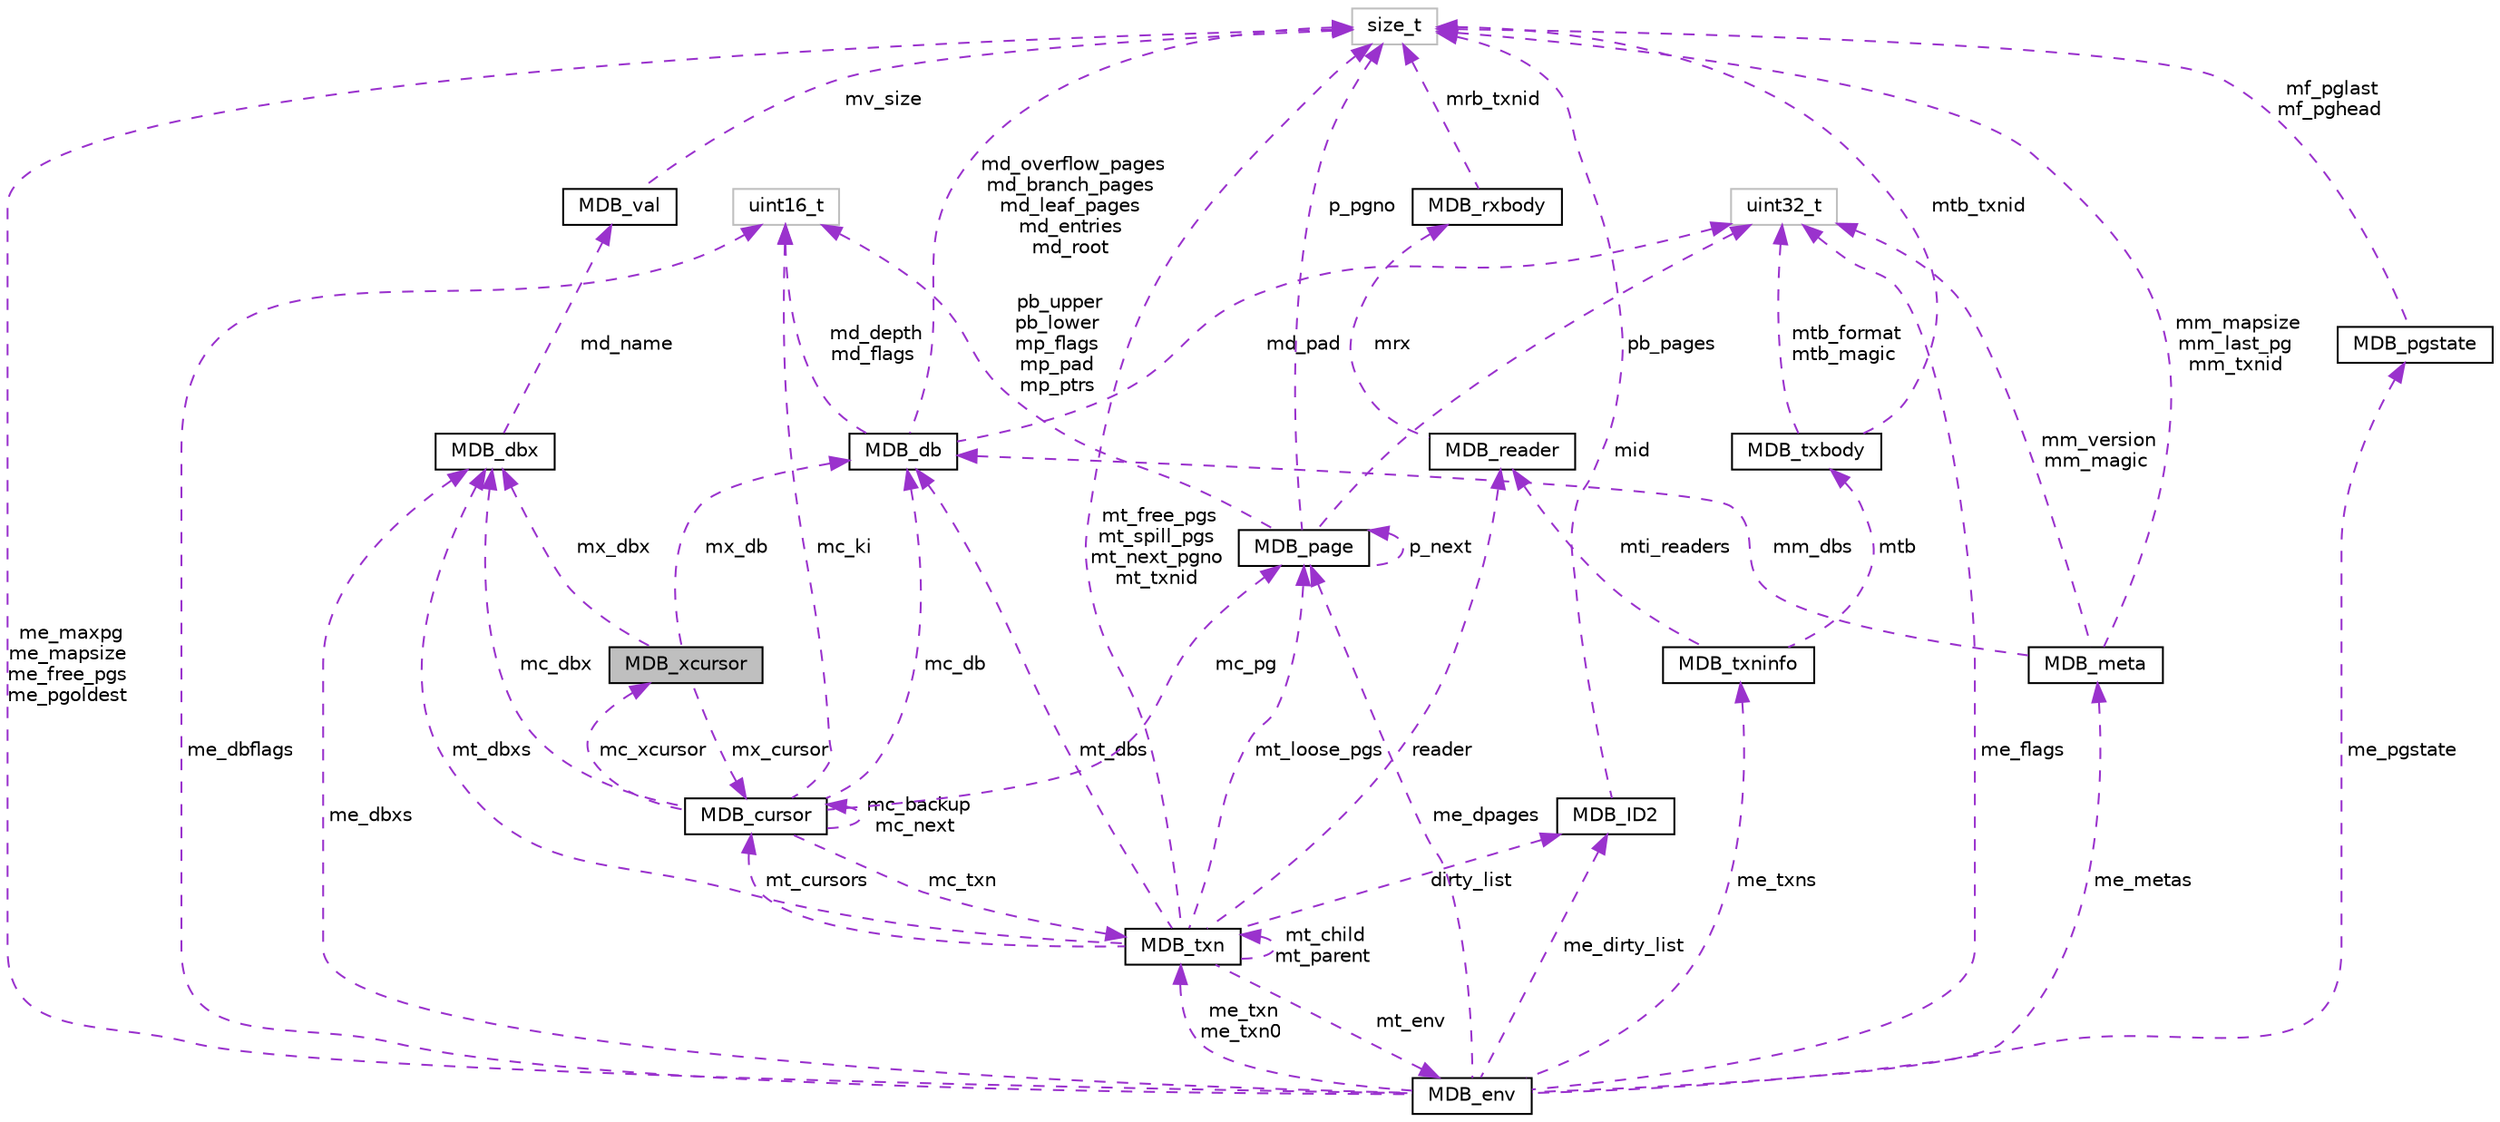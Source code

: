 digraph "MDB_xcursor"
{
  edge [fontname="Helvetica",fontsize="10",labelfontname="Helvetica",labelfontsize="10"];
  node [fontname="Helvetica",fontsize="10",shape=record];
  Node1 [label="MDB_xcursor",height=0.2,width=0.4,color="black", fillcolor="grey75", style="filled", fontcolor="black"];
  Node2 -> Node1 [dir="back",color="darkorchid3",fontsize="10",style="dashed",label=" mx_db" ,fontname="Helvetica"];
  Node2 [label="MDB_db",height=0.2,width=0.4,color="black", fillcolor="white", style="filled",URL="$struct_m_d_b__db.html"];
  Node3 -> Node2 [dir="back",color="darkorchid3",fontsize="10",style="dashed",label=" md_pad" ,fontname="Helvetica"];
  Node3 [label="uint32_t",height=0.2,width=0.4,color="grey75", fillcolor="white", style="filled"];
  Node4 -> Node2 [dir="back",color="darkorchid3",fontsize="10",style="dashed",label=" md_depth\nmd_flags" ,fontname="Helvetica"];
  Node4 [label="uint16_t",height=0.2,width=0.4,color="grey75", fillcolor="white", style="filled"];
  Node5 -> Node2 [dir="back",color="darkorchid3",fontsize="10",style="dashed",label=" md_overflow_pages\nmd_branch_pages\nmd_leaf_pages\nmd_entries\nmd_root" ,fontname="Helvetica"];
  Node5 [label="size_t",height=0.2,width=0.4,color="grey75", fillcolor="white", style="filled"];
  Node6 -> Node1 [dir="back",color="darkorchid3",fontsize="10",style="dashed",label=" mx_dbx" ,fontname="Helvetica"];
  Node6 [label="MDB_dbx",height=0.2,width=0.4,color="black", fillcolor="white", style="filled",URL="$struct_m_d_b__dbx.html"];
  Node7 -> Node6 [dir="back",color="darkorchid3",fontsize="10",style="dashed",label=" md_name" ,fontname="Helvetica"];
  Node7 [label="MDB_val",height=0.2,width=0.4,color="black", fillcolor="white", style="filled",URL="$struct_m_d_b__val.html",tooltip="Generic structure used for passing keys and data in and out of the database. "];
  Node5 -> Node7 [dir="back",color="darkorchid3",fontsize="10",style="dashed",label=" mv_size" ,fontname="Helvetica"];
  Node8 -> Node1 [dir="back",color="darkorchid3",fontsize="10",style="dashed",label=" mx_cursor" ,fontname="Helvetica"];
  Node8 [label="MDB_cursor",height=0.2,width=0.4,color="black", fillcolor="white", style="filled",URL="$struct_m_d_b__cursor.html"];
  Node2 -> Node8 [dir="back",color="darkorchid3",fontsize="10",style="dashed",label=" mc_db" ,fontname="Helvetica"];
  Node6 -> Node8 [dir="back",color="darkorchid3",fontsize="10",style="dashed",label=" mc_dbx" ,fontname="Helvetica"];
  Node4 -> Node8 [dir="back",color="darkorchid3",fontsize="10",style="dashed",label=" mc_ki" ,fontname="Helvetica"];
  Node8 -> Node8 [dir="back",color="darkorchid3",fontsize="10",style="dashed",label=" mc_backup\nmc_next" ,fontname="Helvetica"];
  Node9 -> Node8 [dir="back",color="darkorchid3",fontsize="10",style="dashed",label=" mc_txn" ,fontname="Helvetica"];
  Node9 [label="MDB_txn",height=0.2,width=0.4,color="black", fillcolor="white", style="filled",URL="$struct_m_d_b__txn.html"];
  Node2 -> Node9 [dir="back",color="darkorchid3",fontsize="10",style="dashed",label=" mt_dbs" ,fontname="Helvetica"];
  Node6 -> Node9 [dir="back",color="darkorchid3",fontsize="10",style="dashed",label=" mt_dbxs" ,fontname="Helvetica"];
  Node8 -> Node9 [dir="back",color="darkorchid3",fontsize="10",style="dashed",label=" mt_cursors" ,fontname="Helvetica"];
  Node10 -> Node9 [dir="back",color="darkorchid3",fontsize="10",style="dashed",label=" reader" ,fontname="Helvetica"];
  Node10 [label="MDB_reader",height=0.2,width=0.4,color="black", fillcolor="white", style="filled",URL="$struct_m_d_b__reader.html"];
  Node11 -> Node10 [dir="back",color="darkorchid3",fontsize="10",style="dashed",label=" mrx" ,fontname="Helvetica"];
  Node11 [label="MDB_rxbody",height=0.2,width=0.4,color="black", fillcolor="white", style="filled",URL="$struct_m_d_b__rxbody.html"];
  Node5 -> Node11 [dir="back",color="darkorchid3",fontsize="10",style="dashed",label=" mrb_txnid" ,fontname="Helvetica"];
  Node9 -> Node9 [dir="back",color="darkorchid3",fontsize="10",style="dashed",label=" mt_child\nmt_parent" ,fontname="Helvetica"];
  Node12 -> Node9 [dir="back",color="darkorchid3",fontsize="10",style="dashed",label=" dirty_list" ,fontname="Helvetica"];
  Node12 [label="MDB_ID2",height=0.2,width=0.4,color="black", fillcolor="white", style="filled",URL="$struct_m_d_b___i_d2.html"];
  Node5 -> Node12 [dir="back",color="darkorchid3",fontsize="10",style="dashed",label=" mid" ,fontname="Helvetica"];
  Node13 -> Node9 [dir="back",color="darkorchid3",fontsize="10",style="dashed",label=" mt_loose_pgs" ,fontname="Helvetica"];
  Node13 [label="MDB_page",height=0.2,width=0.4,color="black", fillcolor="white", style="filled",URL="$struct_m_d_b__page.html"];
  Node3 -> Node13 [dir="back",color="darkorchid3",fontsize="10",style="dashed",label=" pb_pages" ,fontname="Helvetica"];
  Node4 -> Node13 [dir="back",color="darkorchid3",fontsize="10",style="dashed",label=" pb_upper\npb_lower\nmp_flags\nmp_pad\nmp_ptrs" ,fontname="Helvetica"];
  Node13 -> Node13 [dir="back",color="darkorchid3",fontsize="10",style="dashed",label=" p_next" ,fontname="Helvetica"];
  Node5 -> Node13 [dir="back",color="darkorchid3",fontsize="10",style="dashed",label=" p_pgno" ,fontname="Helvetica"];
  Node14 -> Node9 [dir="back",color="darkorchid3",fontsize="10",style="dashed",label=" mt_env" ,fontname="Helvetica"];
  Node14 [label="MDB_env",height=0.2,width=0.4,color="black", fillcolor="white", style="filled",URL="$struct_m_d_b__env.html"];
  Node3 -> Node14 [dir="back",color="darkorchid3",fontsize="10",style="dashed",label=" me_flags" ,fontname="Helvetica"];
  Node6 -> Node14 [dir="back",color="darkorchid3",fontsize="10",style="dashed",label=" me_dbxs" ,fontname="Helvetica"];
  Node15 -> Node14 [dir="back",color="darkorchid3",fontsize="10",style="dashed",label=" me_metas" ,fontname="Helvetica"];
  Node15 [label="MDB_meta",height=0.2,width=0.4,color="black", fillcolor="white", style="filled",URL="$struct_m_d_b__meta.html"];
  Node2 -> Node15 [dir="back",color="darkorchid3",fontsize="10",style="dashed",label=" mm_dbs" ,fontname="Helvetica"];
  Node3 -> Node15 [dir="back",color="darkorchid3",fontsize="10",style="dashed",label=" mm_version\nmm_magic" ,fontname="Helvetica"];
  Node5 -> Node15 [dir="back",color="darkorchid3",fontsize="10",style="dashed",label=" mm_mapsize\nmm_last_pg\nmm_txnid" ,fontname="Helvetica"];
  Node4 -> Node14 [dir="back",color="darkorchid3",fontsize="10",style="dashed",label=" me_dbflags" ,fontname="Helvetica"];
  Node9 -> Node14 [dir="back",color="darkorchid3",fontsize="10",style="dashed",label=" me_txn\nme_txn0" ,fontname="Helvetica"];
  Node12 -> Node14 [dir="back",color="darkorchid3",fontsize="10",style="dashed",label=" me_dirty_list" ,fontname="Helvetica"];
  Node13 -> Node14 [dir="back",color="darkorchid3",fontsize="10",style="dashed",label=" me_dpages" ,fontname="Helvetica"];
  Node16 -> Node14 [dir="back",color="darkorchid3",fontsize="10",style="dashed",label=" me_txns" ,fontname="Helvetica"];
  Node16 [label="MDB_txninfo",height=0.2,width=0.4,color="black", fillcolor="white", style="filled",URL="$struct_m_d_b__txninfo.html"];
  Node10 -> Node16 [dir="back",color="darkorchid3",fontsize="10",style="dashed",label=" mti_readers" ,fontname="Helvetica"];
  Node17 -> Node16 [dir="back",color="darkorchid3",fontsize="10",style="dashed",label=" mtb" ,fontname="Helvetica"];
  Node17 [label="MDB_txbody",height=0.2,width=0.4,color="black", fillcolor="white", style="filled",URL="$struct_m_d_b__txbody.html"];
  Node3 -> Node17 [dir="back",color="darkorchid3",fontsize="10",style="dashed",label=" mtb_format\nmtb_magic" ,fontname="Helvetica"];
  Node5 -> Node17 [dir="back",color="darkorchid3",fontsize="10",style="dashed",label=" mtb_txnid" ,fontname="Helvetica"];
  Node18 -> Node14 [dir="back",color="darkorchid3",fontsize="10",style="dashed",label=" me_pgstate" ,fontname="Helvetica"];
  Node18 [label="MDB_pgstate",height=0.2,width=0.4,color="black", fillcolor="white", style="filled",URL="$struct_m_d_b__pgstate.html"];
  Node5 -> Node18 [dir="back",color="darkorchid3",fontsize="10",style="dashed",label=" mf_pglast\nmf_pghead" ,fontname="Helvetica"];
  Node5 -> Node14 [dir="back",color="darkorchid3",fontsize="10",style="dashed",label=" me_maxpg\nme_mapsize\nme_free_pgs\nme_pgoldest" ,fontname="Helvetica"];
  Node5 -> Node9 [dir="back",color="darkorchid3",fontsize="10",style="dashed",label=" mt_free_pgs\nmt_spill_pgs\nmt_next_pgno\nmt_txnid" ,fontname="Helvetica"];
  Node13 -> Node8 [dir="back",color="darkorchid3",fontsize="10",style="dashed",label=" mc_pg" ,fontname="Helvetica"];
  Node1 -> Node8 [dir="back",color="darkorchid3",fontsize="10",style="dashed",label=" mc_xcursor" ,fontname="Helvetica"];
}
